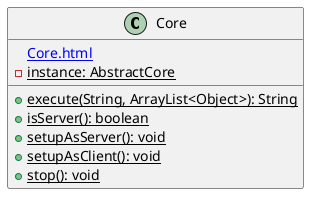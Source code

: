 @startuml

    class Core {
        [[Core.html]]
        {static} -instance: AbstractCore
        {static} +execute(String, ArrayList<Object>): String
        {static} +isServer(): boolean
        {static} +setupAsServer(): void
        {static} +setupAsClient(): void
        {static} +stop(): void
    }

@enduml
